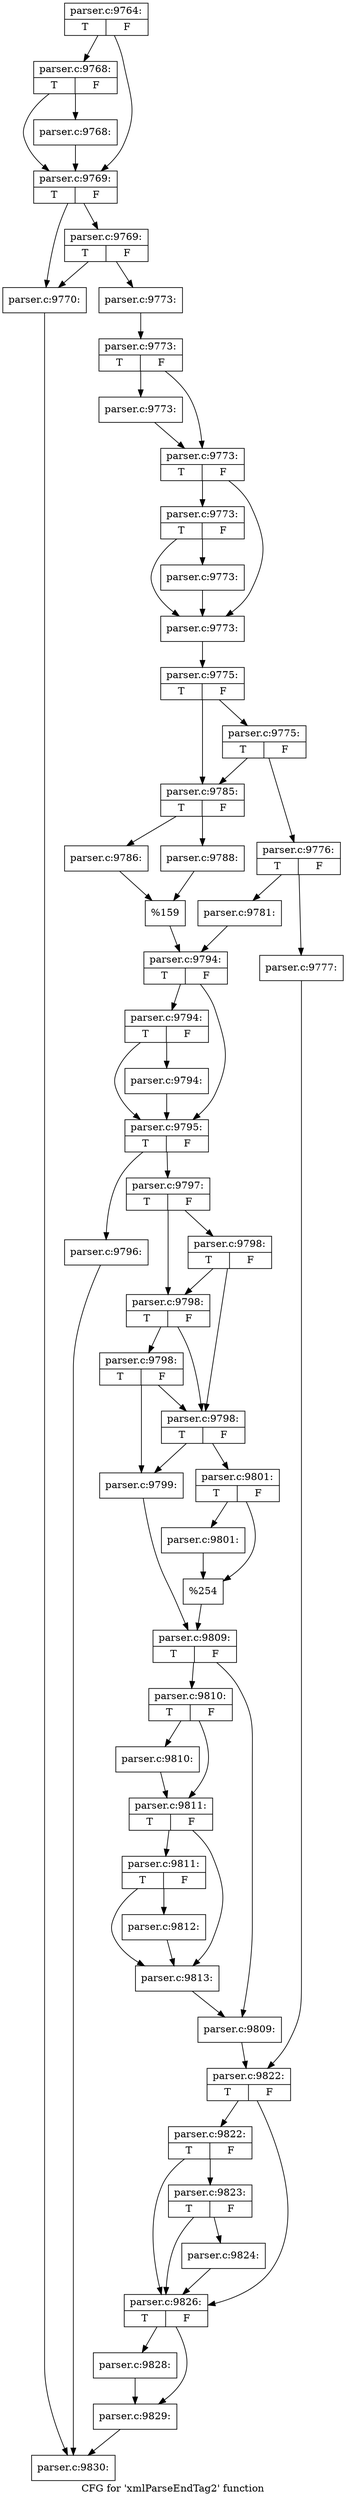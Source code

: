 digraph "CFG for 'xmlParseEndTag2' function" {
	label="CFG for 'xmlParseEndTag2' function";

	Node0x4d128d0 [shape=record,label="{parser.c:9764:|{<s0>T|<s1>F}}"];
	Node0x4d128d0 -> Node0x4d18130;
	Node0x4d128d0 -> Node0x4d180e0;
	Node0x4d18130 [shape=record,label="{parser.c:9768:|{<s0>T|<s1>F}}"];
	Node0x4d18130 -> Node0x4d18090;
	Node0x4d18130 -> Node0x4d180e0;
	Node0x4d18090 [shape=record,label="{parser.c:9768:}"];
	Node0x4d18090 -> Node0x4d180e0;
	Node0x4d180e0 [shape=record,label="{parser.c:9769:|{<s0>T|<s1>F}}"];
	Node0x4d180e0 -> Node0x4d18d20;
	Node0x4d180e0 -> Node0x4d18dc0;
	Node0x4d18dc0 [shape=record,label="{parser.c:9769:|{<s0>T|<s1>F}}"];
	Node0x4d18dc0 -> Node0x4d18d20;
	Node0x4d18dc0 -> Node0x4d18d70;
	Node0x4d18d20 [shape=record,label="{parser.c:9770:}"];
	Node0x4d18d20 -> Node0x4d15350;
	Node0x4d18d70 [shape=record,label="{parser.c:9773:}"];
	Node0x4d18d70 -> Node0x4d19cc0;
	Node0x4d19cc0 [shape=record,label="{parser.c:9773:|{<s0>T|<s1>F}}"];
	Node0x4d19cc0 -> Node0x4d1a790;
	Node0x4d19cc0 -> Node0x4d1a7e0;
	Node0x4d1a790 [shape=record,label="{parser.c:9773:}"];
	Node0x4d1a790 -> Node0x4d1a7e0;
	Node0x4d1a7e0 [shape=record,label="{parser.c:9773:|{<s0>T|<s1>F}}"];
	Node0x4d1a7e0 -> Node0x4d1aec0;
	Node0x4d1a7e0 -> Node0x4d1ae70;
	Node0x4d1aec0 [shape=record,label="{parser.c:9773:|{<s0>T|<s1>F}}"];
	Node0x4d1aec0 -> Node0x4d1ae20;
	Node0x4d1aec0 -> Node0x4d1ae70;
	Node0x4d1ae20 [shape=record,label="{parser.c:9773:}"];
	Node0x4d1ae20 -> Node0x4d1ae70;
	Node0x4d1ae70 [shape=record,label="{parser.c:9773:}"];
	Node0x4d1ae70 -> Node0x4d19c20;
	Node0x4d19c20 [shape=record,label="{parser.c:9775:|{<s0>T|<s1>F}}"];
	Node0x4d19c20 -> Node0x4d1b9d0;
	Node0x4d19c20 -> Node0x4d1b980;
	Node0x4d1b9d0 [shape=record,label="{parser.c:9775:|{<s0>T|<s1>F}}"];
	Node0x4d1b9d0 -> Node0x4d19c70;
	Node0x4d1b9d0 -> Node0x4d1b980;
	Node0x4d19c70 [shape=record,label="{parser.c:9776:|{<s0>T|<s1>F}}"];
	Node0x4d19c70 -> Node0x4d1c500;
	Node0x4d19c70 -> Node0x4d1c550;
	Node0x4d1c500 [shape=record,label="{parser.c:9777:}"];
	Node0x4d1c500 -> Node0x4d1e020;
	Node0x4d1c550 [shape=record,label="{parser.c:9781:}"];
	Node0x4d1c550 -> Node0x4d1b930;
	Node0x4d1b980 [shape=record,label="{parser.c:9785:|{<s0>T|<s1>F}}"];
	Node0x4d1b980 -> Node0x4d1eeb0;
	Node0x4d1b980 -> Node0x4d1ef50;
	Node0x4d1eeb0 [shape=record,label="{parser.c:9786:}"];
	Node0x4d1eeb0 -> Node0x4d1ef00;
	Node0x4d1ef50 [shape=record,label="{parser.c:9788:}"];
	Node0x4d1ef50 -> Node0x4d1ef00;
	Node0x4d1ef00 [shape=record,label="{%159}"];
	Node0x4d1ef00 -> Node0x4d1b930;
	Node0x4d1b930 [shape=record,label="{parser.c:9794:|{<s0>T|<s1>F}}"];
	Node0x4d1b930 -> Node0x4d20530;
	Node0x4d1b930 -> Node0x4d1ff50;
	Node0x4d20530 [shape=record,label="{parser.c:9794:|{<s0>T|<s1>F}}"];
	Node0x4d20530 -> Node0x4439f60;
	Node0x4d20530 -> Node0x4d1ff50;
	Node0x4439f60 [shape=record,label="{parser.c:9794:}"];
	Node0x4439f60 -> Node0x4d1ff50;
	Node0x4d1ff50 [shape=record,label="{parser.c:9795:|{<s0>T|<s1>F}}"];
	Node0x4d1ff50 -> Node0x4d21050;
	Node0x4d1ff50 -> Node0x4d210a0;
	Node0x4d21050 [shape=record,label="{parser.c:9796:}"];
	Node0x4d21050 -> Node0x4d15350;
	Node0x4d210a0 [shape=record,label="{parser.c:9797:|{<s0>T|<s1>F}}"];
	Node0x4d210a0 -> Node0x4d217b0;
	Node0x4d210a0 -> Node0x4d21760;
	Node0x4d217b0 [shape=record,label="{parser.c:9798:|{<s0>T|<s1>F}}"];
	Node0x4d217b0 -> Node0x4d21660;
	Node0x4d217b0 -> Node0x4d21760;
	Node0x4d21760 [shape=record,label="{parser.c:9798:|{<s0>T|<s1>F}}"];
	Node0x4d21760 -> Node0x4d21660;
	Node0x4d21760 -> Node0x4d216e0;
	Node0x4d216e0 [shape=record,label="{parser.c:9798:|{<s0>T|<s1>F}}"];
	Node0x4d216e0 -> Node0x4d21660;
	Node0x4d216e0 -> Node0x4d21570;
	Node0x4d21660 [shape=record,label="{parser.c:9798:|{<s0>T|<s1>F}}"];
	Node0x4d21660 -> Node0x4d21570;
	Node0x4d21660 -> Node0x4d21610;
	Node0x4d21570 [shape=record,label="{parser.c:9799:}"];
	Node0x4d21570 -> Node0x4d215c0;
	Node0x4d21610 [shape=record,label="{parser.c:9801:|{<s0>T|<s1>F}}"];
	Node0x4d21610 -> Node0x4d23670;
	Node0x4d21610 -> Node0x4d236c0;
	Node0x4d23670 [shape=record,label="{parser.c:9801:}"];
	Node0x4d23670 -> Node0x4d236c0;
	Node0x4d236c0 [shape=record,label="{%254}"];
	Node0x4d236c0 -> Node0x4d215c0;
	Node0x4d215c0 [shape=record,label="{parser.c:9809:|{<s0>T|<s1>F}}"];
	Node0x4d215c0 -> Node0x4d23f30;
	Node0x4d215c0 -> Node0x4d23f80;
	Node0x4d23f30 [shape=record,label="{parser.c:9810:|{<s0>T|<s1>F}}"];
	Node0x4d23f30 -> Node0x4d243e0;
	Node0x4d23f30 -> Node0x4d24430;
	Node0x4d243e0 [shape=record,label="{parser.c:9810:}"];
	Node0x4d243e0 -> Node0x4d24430;
	Node0x4d24430 [shape=record,label="{parser.c:9811:|{<s0>T|<s1>F}}"];
	Node0x4d24430 -> Node0x4d24930;
	Node0x4d24430 -> Node0x4d248e0;
	Node0x4d24930 [shape=record,label="{parser.c:9811:|{<s0>T|<s1>F}}"];
	Node0x4d24930 -> Node0x4d24890;
	Node0x4d24930 -> Node0x4d248e0;
	Node0x4d24890 [shape=record,label="{parser.c:9812:}"];
	Node0x4d24890 -> Node0x4d248e0;
	Node0x4d248e0 [shape=record,label="{parser.c:9813:}"];
	Node0x4d248e0 -> Node0x4d23f80;
	Node0x4d23f80 [shape=record,label="{parser.c:9809:}"];
	Node0x4d23f80 -> Node0x4d1e020;
	Node0x4d1e020 [shape=record,label="{parser.c:9822:|{<s0>T|<s1>F}}"];
	Node0x4d1e020 -> Node0x4d25be0;
	Node0x4d1e020 -> Node0x4d25b10;
	Node0x4d25be0 [shape=record,label="{parser.c:9822:|{<s0>T|<s1>F}}"];
	Node0x4d25be0 -> Node0x4d25b60;
	Node0x4d25be0 -> Node0x4d25b10;
	Node0x4d25b60 [shape=record,label="{parser.c:9823:|{<s0>T|<s1>F}}"];
	Node0x4d25b60 -> Node0x4d25b10;
	Node0x4d25b60 -> Node0x4d25ac0;
	Node0x4d25ac0 [shape=record,label="{parser.c:9824:}"];
	Node0x4d25ac0 -> Node0x4d25b10;
	Node0x4d25b10 [shape=record,label="{parser.c:9826:|{<s0>T|<s1>F}}"];
	Node0x4d25b10 -> Node0x4d271d0;
	Node0x4d25b10 -> Node0x4d27220;
	Node0x4d271d0 [shape=record,label="{parser.c:9828:}"];
	Node0x4d271d0 -> Node0x4d27220;
	Node0x4d27220 [shape=record,label="{parser.c:9829:}"];
	Node0x4d27220 -> Node0x4d15350;
	Node0x4d15350 [shape=record,label="{parser.c:9830:}"];
}
